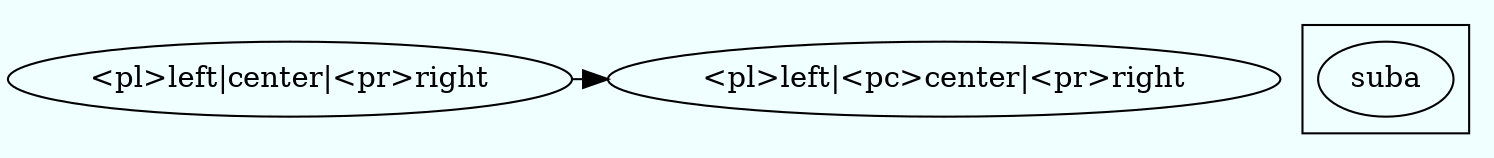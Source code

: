 digraph sample1 {
	graph [
		bgcolor="azure"
	];
	"a" [
		id="id_a"
		, label="<pl>left|center|<pr>right"
	];
	"b" [
		id="id_b"
		, label="<pl>left|<pc>center|<pr>right"
	];
	"a":"pl" -> "b":"pr" [
		arrowsize=1.2
	];
	 {rank=same; "a"; "b"};
	subgraph cluster_subgraph1 {
		"suba" [
			id="id_suba"
		];
	}
}